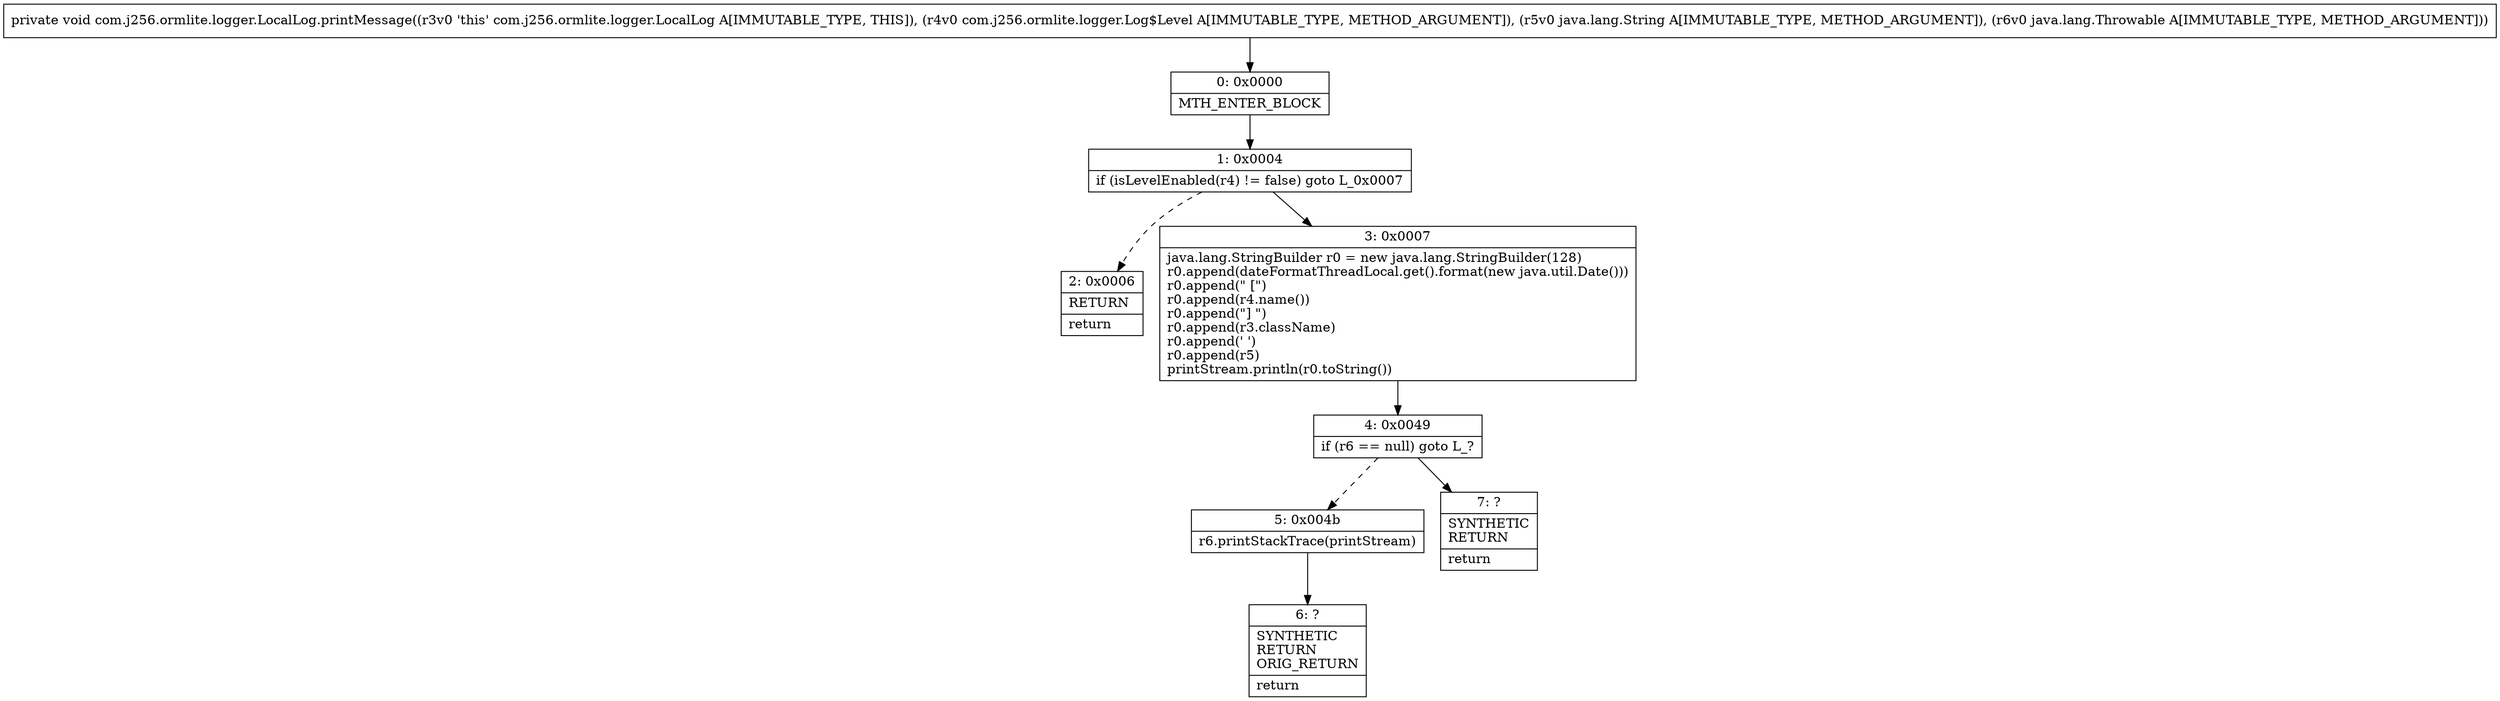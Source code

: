 digraph "CFG forcom.j256.ormlite.logger.LocalLog.printMessage(Lcom\/j256\/ormlite\/logger\/Log$Level;Ljava\/lang\/String;Ljava\/lang\/Throwable;)V" {
Node_0 [shape=record,label="{0\:\ 0x0000|MTH_ENTER_BLOCK\l}"];
Node_1 [shape=record,label="{1\:\ 0x0004|if (isLevelEnabled(r4) != false) goto L_0x0007\l}"];
Node_2 [shape=record,label="{2\:\ 0x0006|RETURN\l|return\l}"];
Node_3 [shape=record,label="{3\:\ 0x0007|java.lang.StringBuilder r0 = new java.lang.StringBuilder(128)\lr0.append(dateFormatThreadLocal.get().format(new java.util.Date()))\lr0.append(\" [\")\lr0.append(r4.name())\lr0.append(\"] \")\lr0.append(r3.className)\lr0.append(' ')\lr0.append(r5)\lprintStream.println(r0.toString())\l}"];
Node_4 [shape=record,label="{4\:\ 0x0049|if (r6 == null) goto L_?\l}"];
Node_5 [shape=record,label="{5\:\ 0x004b|r6.printStackTrace(printStream)\l}"];
Node_6 [shape=record,label="{6\:\ ?|SYNTHETIC\lRETURN\lORIG_RETURN\l|return\l}"];
Node_7 [shape=record,label="{7\:\ ?|SYNTHETIC\lRETURN\l|return\l}"];
MethodNode[shape=record,label="{private void com.j256.ormlite.logger.LocalLog.printMessage((r3v0 'this' com.j256.ormlite.logger.LocalLog A[IMMUTABLE_TYPE, THIS]), (r4v0 com.j256.ormlite.logger.Log$Level A[IMMUTABLE_TYPE, METHOD_ARGUMENT]), (r5v0 java.lang.String A[IMMUTABLE_TYPE, METHOD_ARGUMENT]), (r6v0 java.lang.Throwable A[IMMUTABLE_TYPE, METHOD_ARGUMENT])) }"];
MethodNode -> Node_0;
Node_0 -> Node_1;
Node_1 -> Node_2[style=dashed];
Node_1 -> Node_3;
Node_3 -> Node_4;
Node_4 -> Node_5[style=dashed];
Node_4 -> Node_7;
Node_5 -> Node_6;
}

